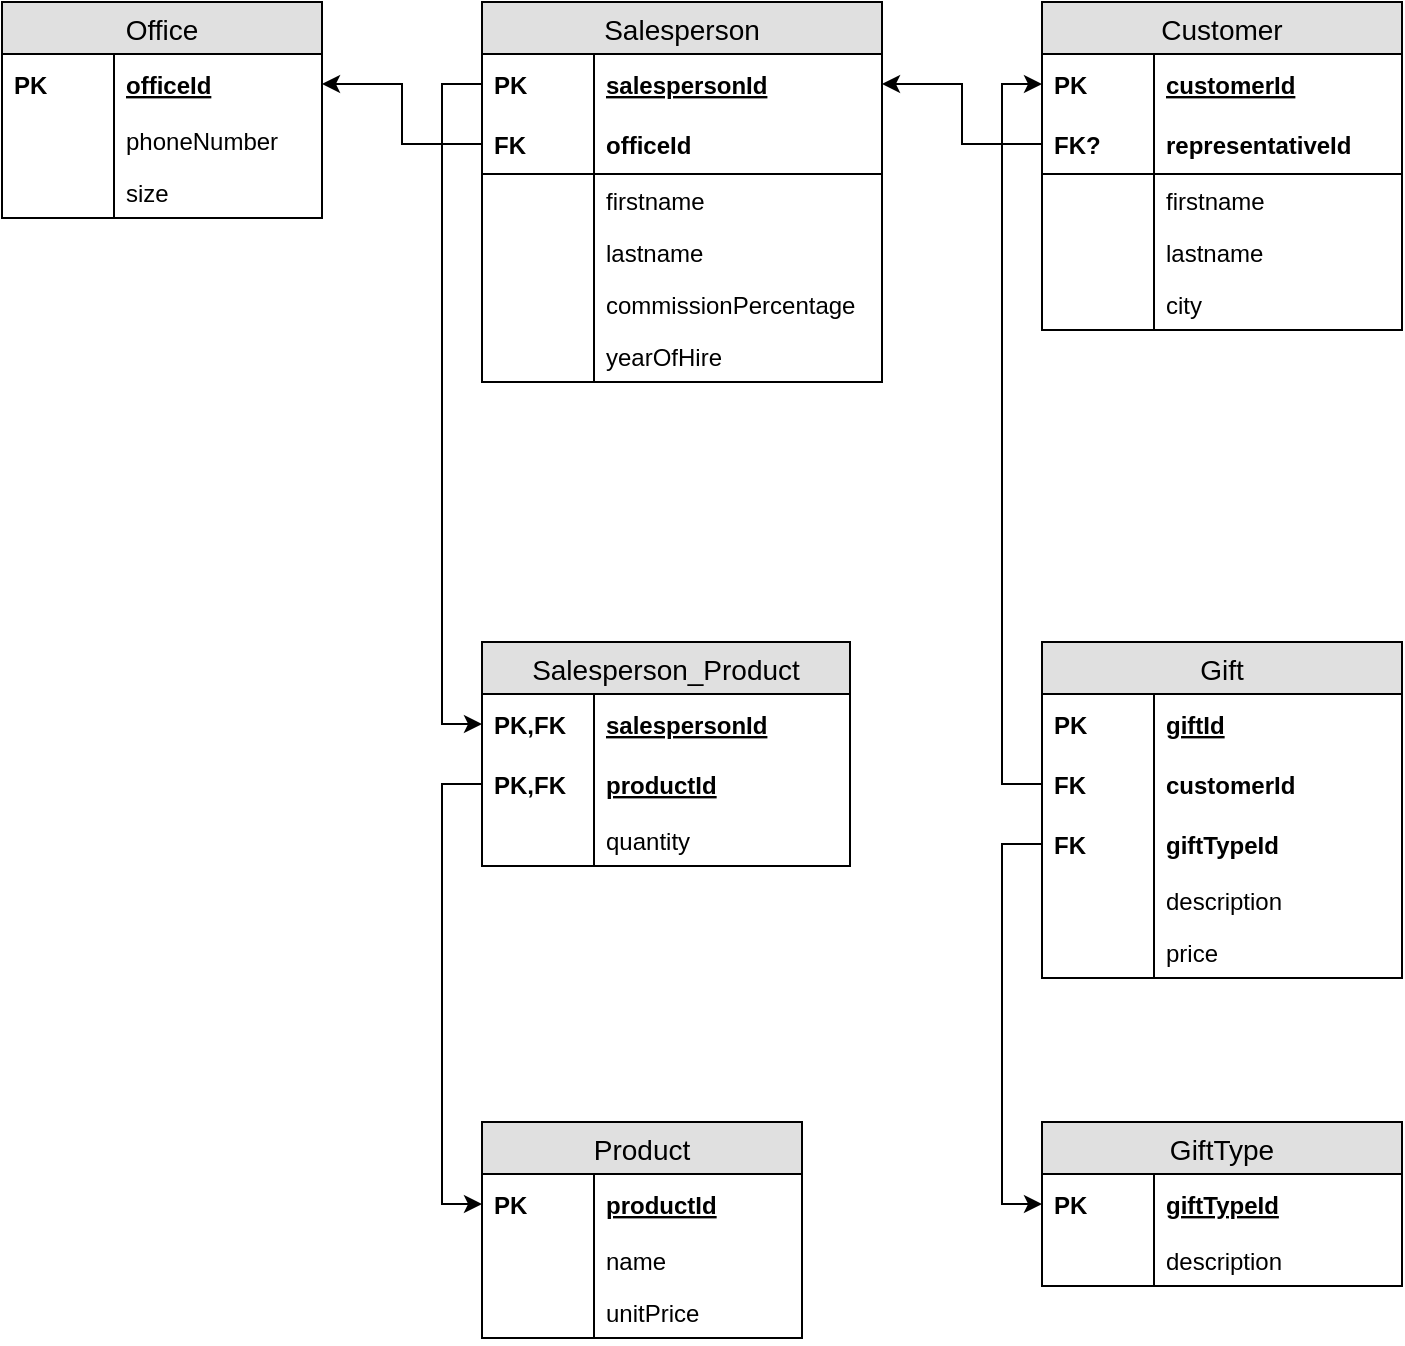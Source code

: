 <mxfile version="12.1.0" type="device" pages="1"><diagram id="kjhp-GHwZPF8ZIJaFsvX" name="Page-1"><mxGraphModel dx="813" dy="597" grid="1" gridSize="10" guides="1" tooltips="1" connect="1" arrows="1" fold="1" page="1" pageScale="1" pageWidth="850" pageHeight="1100" math="0" shadow="0"><root><mxCell id="0"/><mxCell id="1" parent="0"/><mxCell id="-8UnaZ2gPgAzsISoR1iw-1" value="Office" style="swimlane;fontStyle=0;childLayout=stackLayout;horizontal=1;startSize=26;fillColor=#e0e0e0;horizontalStack=0;resizeParent=1;resizeParentMax=0;resizeLast=0;collapsible=1;marginBottom=0;swimlaneFillColor=#ffffff;align=center;fontSize=14;" parent="1" vertex="1"><mxGeometry x="80" y="80" width="160" height="108" as="geometry"/></mxCell><mxCell id="-8UnaZ2gPgAzsISoR1iw-2" value="officeId" style="shape=partialRectangle;top=0;left=0;right=0;bottom=0;align=left;verticalAlign=middle;fillColor=none;spacingLeft=60;spacingRight=4;overflow=hidden;rotatable=0;points=[[0,0.5],[1,0.5]];portConstraint=eastwest;dropTarget=0;fontStyle=5;fontSize=12;" parent="-8UnaZ2gPgAzsISoR1iw-1" vertex="1"><mxGeometry y="26" width="160" height="30" as="geometry"/></mxCell><mxCell id="-8UnaZ2gPgAzsISoR1iw-3" value="PK" style="shape=partialRectangle;fontStyle=1;top=0;left=0;bottom=0;fillColor=none;align=left;verticalAlign=middle;spacingLeft=4;spacingRight=4;overflow=hidden;rotatable=0;points=[];portConstraint=eastwest;part=1;fontSize=12;" parent="-8UnaZ2gPgAzsISoR1iw-2" vertex="1" connectable="0"><mxGeometry width="56" height="30" as="geometry"/></mxCell><mxCell id="-8UnaZ2gPgAzsISoR1iw-6" value="phoneNumber" style="shape=partialRectangle;top=0;left=0;right=0;bottom=0;align=left;verticalAlign=top;fillColor=none;spacingLeft=60;spacingRight=4;overflow=hidden;rotatable=0;points=[[0,0.5],[1,0.5]];portConstraint=eastwest;dropTarget=0;fontSize=12;" parent="-8UnaZ2gPgAzsISoR1iw-1" vertex="1"><mxGeometry y="56" width="160" height="26" as="geometry"/></mxCell><mxCell id="-8UnaZ2gPgAzsISoR1iw-7" value="" style="shape=partialRectangle;top=0;left=0;bottom=0;fillColor=none;align=left;verticalAlign=top;spacingLeft=4;spacingRight=4;overflow=hidden;rotatable=0;points=[];portConstraint=eastwest;part=1;fontSize=12;" parent="-8UnaZ2gPgAzsISoR1iw-6" vertex="1" connectable="0"><mxGeometry width="56" height="26" as="geometry"/></mxCell><mxCell id="-8UnaZ2gPgAzsISoR1iw-8" value="size" style="shape=partialRectangle;top=0;left=0;right=0;bottom=0;align=left;verticalAlign=top;fillColor=none;spacingLeft=60;spacingRight=4;overflow=hidden;rotatable=0;points=[[0,0.5],[1,0.5]];portConstraint=eastwest;dropTarget=0;fontSize=12;" parent="-8UnaZ2gPgAzsISoR1iw-1" vertex="1"><mxGeometry y="82" width="160" height="26" as="geometry"/></mxCell><mxCell id="-8UnaZ2gPgAzsISoR1iw-9" value="" style="shape=partialRectangle;top=0;left=0;bottom=0;fillColor=none;align=left;verticalAlign=top;spacingLeft=4;spacingRight=4;overflow=hidden;rotatable=0;points=[];portConstraint=eastwest;part=1;fontSize=12;" parent="-8UnaZ2gPgAzsISoR1iw-8" vertex="1" connectable="0"><mxGeometry width="56" height="26" as="geometry"/></mxCell><mxCell id="-8UnaZ2gPgAzsISoR1iw-17" value="Salesperson" style="swimlane;fontStyle=0;childLayout=stackLayout;horizontal=1;startSize=26;fillColor=#e0e0e0;horizontalStack=0;resizeParent=1;resizeParentMax=0;resizeLast=0;collapsible=1;marginBottom=0;swimlaneFillColor=#ffffff;align=center;fontSize=14;" parent="1" vertex="1"><mxGeometry x="320" y="80" width="200" height="190" as="geometry"/></mxCell><mxCell id="-8UnaZ2gPgAzsISoR1iw-18" value="salespersonId" style="shape=partialRectangle;top=0;left=0;right=0;bottom=0;align=left;verticalAlign=middle;fillColor=none;spacingLeft=60;spacingRight=4;overflow=hidden;rotatable=0;points=[[0,0.5],[1,0.5]];portConstraint=eastwest;dropTarget=0;fontStyle=5;fontSize=12;" parent="-8UnaZ2gPgAzsISoR1iw-17" vertex="1"><mxGeometry y="26" width="200" height="30" as="geometry"/></mxCell><mxCell id="-8UnaZ2gPgAzsISoR1iw-19" value="PK" style="shape=partialRectangle;fontStyle=1;top=0;left=0;bottom=0;fillColor=none;align=left;verticalAlign=middle;spacingLeft=4;spacingRight=4;overflow=hidden;rotatable=0;points=[];portConstraint=eastwest;part=1;fontSize=12;" parent="-8UnaZ2gPgAzsISoR1iw-18" vertex="1" connectable="0"><mxGeometry width="56" height="30" as="geometry"/></mxCell><mxCell id="-8UnaZ2gPgAzsISoR1iw-20" value="officeId" style="shape=partialRectangle;top=0;left=0;right=0;bottom=1;align=left;verticalAlign=middle;fillColor=none;spacingLeft=60;spacingRight=4;overflow=hidden;rotatable=0;points=[[0,0.5],[1,0.5]];portConstraint=eastwest;dropTarget=0;fontStyle=1;fontSize=12;" parent="-8UnaZ2gPgAzsISoR1iw-17" vertex="1"><mxGeometry y="56" width="200" height="30" as="geometry"/></mxCell><mxCell id="-8UnaZ2gPgAzsISoR1iw-21" value="FK" style="shape=partialRectangle;fontStyle=1;top=0;left=0;bottom=0;fillColor=none;align=left;verticalAlign=middle;spacingLeft=4;spacingRight=4;overflow=hidden;rotatable=0;points=[];portConstraint=eastwest;part=1;fontSize=12;" parent="-8UnaZ2gPgAzsISoR1iw-20" vertex="1" connectable="0"><mxGeometry width="56" height="30" as="geometry"/></mxCell><mxCell id="-8UnaZ2gPgAzsISoR1iw-22" value="firstname" style="shape=partialRectangle;top=0;left=0;right=0;bottom=0;align=left;verticalAlign=top;fillColor=none;spacingLeft=60;spacingRight=4;overflow=hidden;rotatable=0;points=[[0,0.5],[1,0.5]];portConstraint=eastwest;dropTarget=0;fontSize=12;" parent="-8UnaZ2gPgAzsISoR1iw-17" vertex="1"><mxGeometry y="86" width="200" height="26" as="geometry"/></mxCell><mxCell id="-8UnaZ2gPgAzsISoR1iw-23" value="" style="shape=partialRectangle;top=0;left=0;bottom=0;fillColor=none;align=left;verticalAlign=top;spacingLeft=4;spacingRight=4;overflow=hidden;rotatable=0;points=[];portConstraint=eastwest;part=1;fontSize=12;" parent="-8UnaZ2gPgAzsISoR1iw-22" vertex="1" connectable="0"><mxGeometry width="56" height="26" as="geometry"/></mxCell><mxCell id="-8UnaZ2gPgAzsISoR1iw-25" value="lastname" style="shape=partialRectangle;top=0;left=0;right=0;bottom=0;align=left;verticalAlign=top;fillColor=none;spacingLeft=60;spacingRight=4;overflow=hidden;rotatable=0;points=[[0,0.5],[1,0.5]];portConstraint=eastwest;dropTarget=0;fontSize=12;" parent="-8UnaZ2gPgAzsISoR1iw-17" vertex="1"><mxGeometry y="112" width="200" height="26" as="geometry"/></mxCell><mxCell id="-8UnaZ2gPgAzsISoR1iw-26" value="" style="shape=partialRectangle;top=0;left=0;bottom=0;fillColor=none;align=left;verticalAlign=top;spacingLeft=4;spacingRight=4;overflow=hidden;rotatable=0;points=[];portConstraint=eastwest;part=1;fontSize=12;" parent="-8UnaZ2gPgAzsISoR1iw-25" vertex="1" connectable="0"><mxGeometry width="56" height="26" as="geometry"/></mxCell><mxCell id="-8UnaZ2gPgAzsISoR1iw-27" value="commissionPercentage" style="shape=partialRectangle;top=0;left=0;right=0;bottom=0;align=left;verticalAlign=top;fillColor=none;spacingLeft=60;spacingRight=4;overflow=hidden;rotatable=0;points=[[0,0.5],[1,0.5]];portConstraint=eastwest;dropTarget=0;fontSize=12;" parent="-8UnaZ2gPgAzsISoR1iw-17" vertex="1"><mxGeometry y="138" width="200" height="26" as="geometry"/></mxCell><mxCell id="-8UnaZ2gPgAzsISoR1iw-28" value="" style="shape=partialRectangle;top=0;left=0;bottom=0;fillColor=none;align=left;verticalAlign=top;spacingLeft=4;spacingRight=4;overflow=hidden;rotatable=0;points=[];portConstraint=eastwest;part=1;fontSize=12;" parent="-8UnaZ2gPgAzsISoR1iw-27" vertex="1" connectable="0"><mxGeometry width="56" height="26" as="geometry"/></mxCell><mxCell id="-8UnaZ2gPgAzsISoR1iw-29" value="yearOfHire" style="shape=partialRectangle;top=0;left=0;right=0;bottom=0;align=left;verticalAlign=top;fillColor=none;spacingLeft=60;spacingRight=4;overflow=hidden;rotatable=0;points=[[0,0.5],[1,0.5]];portConstraint=eastwest;dropTarget=0;fontSize=12;" parent="-8UnaZ2gPgAzsISoR1iw-17" vertex="1"><mxGeometry y="164" width="200" height="26" as="geometry"/></mxCell><mxCell id="-8UnaZ2gPgAzsISoR1iw-30" value="" style="shape=partialRectangle;top=0;left=0;bottom=0;fillColor=none;align=left;verticalAlign=top;spacingLeft=4;spacingRight=4;overflow=hidden;rotatable=0;points=[];portConstraint=eastwest;part=1;fontSize=12;" parent="-8UnaZ2gPgAzsISoR1iw-29" vertex="1" connectable="0"><mxGeometry width="56" height="26" as="geometry"/></mxCell><mxCell id="-8UnaZ2gPgAzsISoR1iw-24" style="edgeStyle=orthogonalEdgeStyle;rounded=0;orthogonalLoop=1;jettySize=auto;html=1;exitX=0;exitY=0.5;exitDx=0;exitDy=0;entryX=1;entryY=0.5;entryDx=0;entryDy=0;endFill=1;endArrow=classic;startArrow=none;startFill=0;" parent="1" source="-8UnaZ2gPgAzsISoR1iw-20" target="-8UnaZ2gPgAzsISoR1iw-2" edge="1"><mxGeometry relative="1" as="geometry"/></mxCell><mxCell id="-8UnaZ2gPgAzsISoR1iw-31" value="Customer" style="swimlane;fontStyle=0;childLayout=stackLayout;horizontal=1;startSize=26;fillColor=#e0e0e0;horizontalStack=0;resizeParent=1;resizeParentMax=0;resizeLast=0;collapsible=1;marginBottom=0;swimlaneFillColor=#ffffff;align=center;fontSize=14;" parent="1" vertex="1"><mxGeometry x="600" y="80" width="180" height="164" as="geometry"/></mxCell><mxCell id="-8UnaZ2gPgAzsISoR1iw-32" value="customerId" style="shape=partialRectangle;top=0;left=0;right=0;bottom=0;align=left;verticalAlign=middle;fillColor=none;spacingLeft=60;spacingRight=4;overflow=hidden;rotatable=0;points=[[0,0.5],[1,0.5]];portConstraint=eastwest;dropTarget=0;fontStyle=5;fontSize=12;" parent="-8UnaZ2gPgAzsISoR1iw-31" vertex="1"><mxGeometry y="26" width="180" height="30" as="geometry"/></mxCell><mxCell id="-8UnaZ2gPgAzsISoR1iw-33" value="PK" style="shape=partialRectangle;fontStyle=1;top=0;left=0;bottom=0;fillColor=none;align=left;verticalAlign=middle;spacingLeft=4;spacingRight=4;overflow=hidden;rotatable=0;points=[];portConstraint=eastwest;part=1;fontSize=12;" parent="-8UnaZ2gPgAzsISoR1iw-32" vertex="1" connectable="0"><mxGeometry width="56" height="30" as="geometry"/></mxCell><mxCell id="-8UnaZ2gPgAzsISoR1iw-34" value="representativeId" style="shape=partialRectangle;top=0;left=0;right=0;bottom=1;align=left;verticalAlign=middle;fillColor=none;spacingLeft=60;spacingRight=4;overflow=hidden;rotatable=0;points=[[0,0.5],[1,0.5]];portConstraint=eastwest;dropTarget=0;fontStyle=1;fontSize=12;" parent="-8UnaZ2gPgAzsISoR1iw-31" vertex="1"><mxGeometry y="56" width="180" height="30" as="geometry"/></mxCell><mxCell id="-8UnaZ2gPgAzsISoR1iw-35" value="FK?" style="shape=partialRectangle;fontStyle=1;top=0;left=0;bottom=0;fillColor=none;align=left;verticalAlign=middle;spacingLeft=4;spacingRight=4;overflow=hidden;rotatable=0;points=[];portConstraint=eastwest;part=1;fontSize=12;" parent="-8UnaZ2gPgAzsISoR1iw-34" vertex="1" connectable="0"><mxGeometry width="56" height="30" as="geometry"/></mxCell><mxCell id="-8UnaZ2gPgAzsISoR1iw-36" value="firstname" style="shape=partialRectangle;top=0;left=0;right=0;bottom=0;align=left;verticalAlign=top;fillColor=none;spacingLeft=60;spacingRight=4;overflow=hidden;rotatable=0;points=[[0,0.5],[1,0.5]];portConstraint=eastwest;dropTarget=0;fontSize=12;" parent="-8UnaZ2gPgAzsISoR1iw-31" vertex="1"><mxGeometry y="86" width="180" height="26" as="geometry"/></mxCell><mxCell id="-8UnaZ2gPgAzsISoR1iw-37" value="" style="shape=partialRectangle;top=0;left=0;bottom=0;fillColor=none;align=left;verticalAlign=top;spacingLeft=4;spacingRight=4;overflow=hidden;rotatable=0;points=[];portConstraint=eastwest;part=1;fontSize=12;" parent="-8UnaZ2gPgAzsISoR1iw-36" vertex="1" connectable="0"><mxGeometry width="56" height="26" as="geometry"/></mxCell><mxCell id="-8UnaZ2gPgAzsISoR1iw-38" value="lastname" style="shape=partialRectangle;top=0;left=0;right=0;bottom=0;align=left;verticalAlign=top;fillColor=none;spacingLeft=60;spacingRight=4;overflow=hidden;rotatable=0;points=[[0,0.5],[1,0.5]];portConstraint=eastwest;dropTarget=0;fontSize=12;" parent="-8UnaZ2gPgAzsISoR1iw-31" vertex="1"><mxGeometry y="112" width="180" height="26" as="geometry"/></mxCell><mxCell id="-8UnaZ2gPgAzsISoR1iw-39" value="" style="shape=partialRectangle;top=0;left=0;bottom=0;fillColor=none;align=left;verticalAlign=top;spacingLeft=4;spacingRight=4;overflow=hidden;rotatable=0;points=[];portConstraint=eastwest;part=1;fontSize=12;" parent="-8UnaZ2gPgAzsISoR1iw-38" vertex="1" connectable="0"><mxGeometry width="56" height="26" as="geometry"/></mxCell><mxCell id="-8UnaZ2gPgAzsISoR1iw-40" value="city" style="shape=partialRectangle;top=0;left=0;right=0;bottom=0;align=left;verticalAlign=top;fillColor=none;spacingLeft=60;spacingRight=4;overflow=hidden;rotatable=0;points=[[0,0.5],[1,0.5]];portConstraint=eastwest;dropTarget=0;fontSize=12;" parent="-8UnaZ2gPgAzsISoR1iw-31" vertex="1"><mxGeometry y="138" width="180" height="26" as="geometry"/></mxCell><mxCell id="-8UnaZ2gPgAzsISoR1iw-41" value="" style="shape=partialRectangle;top=0;left=0;bottom=0;fillColor=none;align=left;verticalAlign=top;spacingLeft=4;spacingRight=4;overflow=hidden;rotatable=0;points=[];portConstraint=eastwest;part=1;fontSize=12;" parent="-8UnaZ2gPgAzsISoR1iw-40" vertex="1" connectable="0"><mxGeometry width="56" height="26" as="geometry"/></mxCell><mxCell id="-8UnaZ2gPgAzsISoR1iw-44" style="edgeStyle=orthogonalEdgeStyle;rounded=0;orthogonalLoop=1;jettySize=auto;html=1;exitX=0;exitY=0.5;exitDx=0;exitDy=0;entryX=1;entryY=0.5;entryDx=0;entryDy=0;endFill=1;endArrow=classic;" parent="1" source="-8UnaZ2gPgAzsISoR1iw-34" target="-8UnaZ2gPgAzsISoR1iw-18" edge="1"><mxGeometry relative="1" as="geometry"><Array as="points"><mxPoint x="560" y="151"/><mxPoint x="560" y="121"/></Array></mxGeometry></mxCell><mxCell id="-8UnaZ2gPgAzsISoR1iw-45" value="Product" style="swimlane;fontStyle=0;childLayout=stackLayout;horizontal=1;startSize=26;fillColor=#e0e0e0;horizontalStack=0;resizeParent=1;resizeParentMax=0;resizeLast=0;collapsible=1;marginBottom=0;swimlaneFillColor=#ffffff;align=center;fontSize=14;" parent="1" vertex="1"><mxGeometry x="320" y="640" width="160" height="108" as="geometry"/></mxCell><mxCell id="-8UnaZ2gPgAzsISoR1iw-46" value="productId" style="shape=partialRectangle;top=0;left=0;right=0;bottom=0;align=left;verticalAlign=middle;fillColor=none;spacingLeft=60;spacingRight=4;overflow=hidden;rotatable=0;points=[[0,0.5],[1,0.5]];portConstraint=eastwest;dropTarget=0;fontStyle=5;fontSize=12;" parent="-8UnaZ2gPgAzsISoR1iw-45" vertex="1"><mxGeometry y="26" width="160" height="30" as="geometry"/></mxCell><mxCell id="-8UnaZ2gPgAzsISoR1iw-47" value="PK" style="shape=partialRectangle;fontStyle=1;top=0;left=0;bottom=0;fillColor=none;align=left;verticalAlign=middle;spacingLeft=4;spacingRight=4;overflow=hidden;rotatable=0;points=[];portConstraint=eastwest;part=1;fontSize=12;" parent="-8UnaZ2gPgAzsISoR1iw-46" vertex="1" connectable="0"><mxGeometry width="56" height="30" as="geometry"/></mxCell><mxCell id="-8UnaZ2gPgAzsISoR1iw-48" value="name" style="shape=partialRectangle;top=0;left=0;right=0;bottom=0;align=left;verticalAlign=top;fillColor=none;spacingLeft=60;spacingRight=4;overflow=hidden;rotatable=0;points=[[0,0.5],[1,0.5]];portConstraint=eastwest;dropTarget=0;fontSize=12;" parent="-8UnaZ2gPgAzsISoR1iw-45" vertex="1"><mxGeometry y="56" width="160" height="26" as="geometry"/></mxCell><mxCell id="-8UnaZ2gPgAzsISoR1iw-49" value="" style="shape=partialRectangle;top=0;left=0;bottom=0;fillColor=none;align=left;verticalAlign=top;spacingLeft=4;spacingRight=4;overflow=hidden;rotatable=0;points=[];portConstraint=eastwest;part=1;fontSize=12;" parent="-8UnaZ2gPgAzsISoR1iw-48" vertex="1" connectable="0"><mxGeometry width="56" height="26" as="geometry"/></mxCell><mxCell id="-8UnaZ2gPgAzsISoR1iw-50" value="unitPrice" style="shape=partialRectangle;top=0;left=0;right=0;bottom=0;align=left;verticalAlign=top;fillColor=none;spacingLeft=60;spacingRight=4;overflow=hidden;rotatable=0;points=[[0,0.5],[1,0.5]];portConstraint=eastwest;dropTarget=0;fontSize=12;" parent="-8UnaZ2gPgAzsISoR1iw-45" vertex="1"><mxGeometry y="82" width="160" height="26" as="geometry"/></mxCell><mxCell id="-8UnaZ2gPgAzsISoR1iw-51" value="" style="shape=partialRectangle;top=0;left=0;bottom=0;fillColor=none;align=left;verticalAlign=top;spacingLeft=4;spacingRight=4;overflow=hidden;rotatable=0;points=[];portConstraint=eastwest;part=1;fontSize=12;" parent="-8UnaZ2gPgAzsISoR1iw-50" vertex="1" connectable="0"><mxGeometry width="56" height="26" as="geometry"/></mxCell><mxCell id="-8UnaZ2gPgAzsISoR1iw-52" value="Salesperson_Product" style="swimlane;fontStyle=0;childLayout=stackLayout;horizontal=1;startSize=26;fillColor=#e0e0e0;horizontalStack=0;resizeParent=1;resizeParentMax=0;resizeLast=0;collapsible=1;marginBottom=0;swimlaneFillColor=#ffffff;align=center;fontSize=14;" parent="1" vertex="1"><mxGeometry x="320" y="400" width="184" height="112" as="geometry"/></mxCell><mxCell id="-8UnaZ2gPgAzsISoR1iw-53" value="salespersonId" style="shape=partialRectangle;top=0;left=0;right=0;bottom=0;align=left;verticalAlign=middle;fillColor=none;spacingLeft=60;spacingRight=4;overflow=hidden;rotatable=0;points=[[0,0.5],[1,0.5]];portConstraint=eastwest;dropTarget=0;fontStyle=5;fontSize=12;" parent="-8UnaZ2gPgAzsISoR1iw-52" vertex="1"><mxGeometry y="26" width="184" height="30" as="geometry"/></mxCell><mxCell id="-8UnaZ2gPgAzsISoR1iw-54" value="PK,FK" style="shape=partialRectangle;fontStyle=1;top=0;left=0;bottom=0;fillColor=none;align=left;verticalAlign=middle;spacingLeft=4;spacingRight=4;overflow=hidden;rotatable=0;points=[];portConstraint=eastwest;part=1;fontSize=12;" parent="-8UnaZ2gPgAzsISoR1iw-53" vertex="1" connectable="0"><mxGeometry width="56" height="30" as="geometry"/></mxCell><mxCell id="-8UnaZ2gPgAzsISoR1iw-55" value="productId" style="shape=partialRectangle;top=0;left=0;right=0;bottom=1;align=left;verticalAlign=middle;fillColor=none;spacingLeft=60;spacingRight=4;overflow=hidden;rotatable=0;points=[[0,0.5],[1,0.5]];portConstraint=eastwest;dropTarget=0;fontStyle=5;fontSize=12;strokeColor=none;" parent="-8UnaZ2gPgAzsISoR1iw-52" vertex="1"><mxGeometry y="56" width="184" height="30" as="geometry"/></mxCell><mxCell id="-8UnaZ2gPgAzsISoR1iw-56" value="PK,FK" style="shape=partialRectangle;fontStyle=1;top=0;left=0;bottom=0;fillColor=none;align=left;verticalAlign=middle;spacingLeft=4;spacingRight=4;overflow=hidden;rotatable=0;points=[];portConstraint=eastwest;part=1;fontSize=12;" parent="-8UnaZ2gPgAzsISoR1iw-55" vertex="1" connectable="0"><mxGeometry width="56" height="30" as="geometry"/></mxCell><mxCell id="-8UnaZ2gPgAzsISoR1iw-57" value="quantity" style="shape=partialRectangle;top=0;left=0;right=0;bottom=0;align=left;verticalAlign=top;fillColor=none;spacingLeft=60;spacingRight=4;overflow=hidden;rotatable=0;points=[[0,0.5],[1,0.5]];portConstraint=eastwest;dropTarget=0;fontSize=12;" parent="-8UnaZ2gPgAzsISoR1iw-52" vertex="1"><mxGeometry y="86" width="184" height="26" as="geometry"/></mxCell><mxCell id="-8UnaZ2gPgAzsISoR1iw-58" value="" style="shape=partialRectangle;top=0;left=0;bottom=0;fillColor=none;align=left;verticalAlign=top;spacingLeft=4;spacingRight=4;overflow=hidden;rotatable=0;points=[];portConstraint=eastwest;part=1;fontSize=12;" parent="-8UnaZ2gPgAzsISoR1iw-57" vertex="1" connectable="0"><mxGeometry width="56" height="26" as="geometry"/></mxCell><mxCell id="-8UnaZ2gPgAzsISoR1iw-65" style="edgeStyle=orthogonalEdgeStyle;rounded=0;orthogonalLoop=1;jettySize=auto;html=1;exitX=0;exitY=0.5;exitDx=0;exitDy=0;entryX=0;entryY=0.5;entryDx=0;entryDy=0;endArrow=classic;endFill=1;startArrow=none;startFill=0;" parent="1" source="-8UnaZ2gPgAzsISoR1iw-55" target="-8UnaZ2gPgAzsISoR1iw-46" edge="1"><mxGeometry relative="1" as="geometry"/></mxCell><mxCell id="-8UnaZ2gPgAzsISoR1iw-66" style="edgeStyle=orthogonalEdgeStyle;rounded=0;orthogonalLoop=1;jettySize=auto;html=1;exitX=0;exitY=0.5;exitDx=0;exitDy=0;entryX=0;entryY=0.5;entryDx=0;entryDy=0;endArrow=none;endFill=0;startArrow=classic;startFill=1;" parent="1" source="-8UnaZ2gPgAzsISoR1iw-53" target="-8UnaZ2gPgAzsISoR1iw-18" edge="1"><mxGeometry relative="1" as="geometry"/></mxCell><mxCell id="-8UnaZ2gPgAzsISoR1iw-67" value="Gift" style="swimlane;fontStyle=0;childLayout=stackLayout;horizontal=1;startSize=26;fillColor=#e0e0e0;horizontalStack=0;resizeParent=1;resizeParentMax=0;resizeLast=0;collapsible=1;marginBottom=0;swimlaneFillColor=#ffffff;align=center;fontSize=14;" parent="1" vertex="1"><mxGeometry x="600" y="400" width="180" height="168" as="geometry"/></mxCell><mxCell id="-8UnaZ2gPgAzsISoR1iw-68" value="giftId" style="shape=partialRectangle;top=0;left=0;right=0;bottom=0;align=left;verticalAlign=middle;fillColor=none;spacingLeft=60;spacingRight=4;overflow=hidden;rotatable=0;points=[[0,0.5],[1,0.5]];portConstraint=eastwest;dropTarget=0;fontStyle=5;fontSize=12;strokeColor=#000000;" parent="-8UnaZ2gPgAzsISoR1iw-67" vertex="1"><mxGeometry y="26" width="180" height="30" as="geometry"/></mxCell><mxCell id="-8UnaZ2gPgAzsISoR1iw-69" value="PK" style="shape=partialRectangle;fontStyle=1;top=0;left=0;bottom=0;fillColor=none;align=left;verticalAlign=middle;spacingLeft=4;spacingRight=4;overflow=hidden;rotatable=0;points=[];portConstraint=eastwest;part=1;fontSize=12;" parent="-8UnaZ2gPgAzsISoR1iw-68" vertex="1" connectable="0"><mxGeometry width="56" height="30" as="geometry"/></mxCell><mxCell id="-8UnaZ2gPgAzsISoR1iw-70" value="customerId" style="shape=partialRectangle;top=0;left=0;right=0;bottom=1;align=left;verticalAlign=middle;fillColor=none;spacingLeft=60;spacingRight=4;overflow=hidden;rotatable=0;points=[[0,0.5],[1,0.5]];portConstraint=eastwest;dropTarget=0;fontStyle=1;fontSize=12;strokeColor=none;" parent="-8UnaZ2gPgAzsISoR1iw-67" vertex="1"><mxGeometry y="56" width="180" height="30" as="geometry"/></mxCell><mxCell id="-8UnaZ2gPgAzsISoR1iw-71" value="FK" style="shape=partialRectangle;fontStyle=1;top=0;left=0;bottom=0;fillColor=none;align=left;verticalAlign=middle;spacingLeft=4;spacingRight=4;overflow=hidden;rotatable=0;points=[];portConstraint=eastwest;part=1;fontSize=12;" parent="-8UnaZ2gPgAzsISoR1iw-70" vertex="1" connectable="0"><mxGeometry width="56" height="30" as="geometry"/></mxCell><mxCell id="-8UnaZ2gPgAzsISoR1iw-78" value="giftTypeId" style="shape=partialRectangle;top=0;left=0;right=0;bottom=1;align=left;verticalAlign=middle;fillColor=none;spacingLeft=60;spacingRight=4;overflow=hidden;rotatable=0;points=[[0,0.5],[1,0.5]];portConstraint=eastwest;dropTarget=0;fontStyle=1;fontSize=12;strokeColor=none;" parent="-8UnaZ2gPgAzsISoR1iw-67" vertex="1"><mxGeometry y="86" width="180" height="30" as="geometry"/></mxCell><mxCell id="-8UnaZ2gPgAzsISoR1iw-79" value="FK" style="shape=partialRectangle;fontStyle=1;top=0;left=0;bottom=0;fillColor=none;align=left;verticalAlign=middle;spacingLeft=4;spacingRight=4;overflow=hidden;rotatable=0;points=[];portConstraint=eastwest;part=1;fontSize=12;" parent="-8UnaZ2gPgAzsISoR1iw-78" vertex="1" connectable="0"><mxGeometry width="56" height="30" as="geometry"/></mxCell><mxCell id="-8UnaZ2gPgAzsISoR1iw-72" value="description" style="shape=partialRectangle;top=0;left=0;right=0;bottom=0;align=left;verticalAlign=top;fillColor=none;spacingLeft=60;spacingRight=4;overflow=hidden;rotatable=0;points=[[0,0.5],[1,0.5]];portConstraint=eastwest;dropTarget=0;fontSize=12;" parent="-8UnaZ2gPgAzsISoR1iw-67" vertex="1"><mxGeometry y="116" width="180" height="26" as="geometry"/></mxCell><mxCell id="-8UnaZ2gPgAzsISoR1iw-73" value="" style="shape=partialRectangle;top=0;left=0;bottom=0;fillColor=none;align=left;verticalAlign=top;spacingLeft=4;spacingRight=4;overflow=hidden;rotatable=0;points=[];portConstraint=eastwest;part=1;fontSize=12;" parent="-8UnaZ2gPgAzsISoR1iw-72" vertex="1" connectable="0"><mxGeometry width="56" height="26" as="geometry"/></mxCell><mxCell id="-8UnaZ2gPgAzsISoR1iw-74" value="price" style="shape=partialRectangle;top=0;left=0;right=0;bottom=0;align=left;verticalAlign=top;fillColor=none;spacingLeft=60;spacingRight=4;overflow=hidden;rotatable=0;points=[[0,0.5],[1,0.5]];portConstraint=eastwest;dropTarget=0;fontSize=12;" parent="-8UnaZ2gPgAzsISoR1iw-67" vertex="1"><mxGeometry y="142" width="180" height="26" as="geometry"/></mxCell><mxCell id="-8UnaZ2gPgAzsISoR1iw-75" value="" style="shape=partialRectangle;top=0;left=0;bottom=0;fillColor=none;align=left;verticalAlign=top;spacingLeft=4;spacingRight=4;overflow=hidden;rotatable=0;points=[];portConstraint=eastwest;part=1;fontSize=12;" parent="-8UnaZ2gPgAzsISoR1iw-74" vertex="1" connectable="0"><mxGeometry width="56" height="26" as="geometry"/></mxCell><mxCell id="-8UnaZ2gPgAzsISoR1iw-80" style="edgeStyle=orthogonalEdgeStyle;rounded=0;orthogonalLoop=1;jettySize=auto;html=1;exitX=0;exitY=0.5;exitDx=0;exitDy=0;entryX=0;entryY=0.5;entryDx=0;entryDy=0;endArrow=classic;endFill=1;" parent="1" source="-8UnaZ2gPgAzsISoR1iw-70" target="-8UnaZ2gPgAzsISoR1iw-32" edge="1"><mxGeometry relative="1" as="geometry"/></mxCell><mxCell id="-8UnaZ2gPgAzsISoR1iw-81" value="GiftType" style="swimlane;fontStyle=0;childLayout=stackLayout;horizontal=1;startSize=26;fillColor=#e0e0e0;horizontalStack=0;resizeParent=1;resizeParentMax=0;resizeLast=0;collapsible=1;marginBottom=0;swimlaneFillColor=#ffffff;align=center;fontSize=14;" parent="1" vertex="1"><mxGeometry x="600" y="640" width="180" height="82" as="geometry"/></mxCell><mxCell id="-8UnaZ2gPgAzsISoR1iw-82" value="giftTypeId" style="shape=partialRectangle;top=0;left=0;right=0;bottom=0;align=left;verticalAlign=middle;fillColor=none;spacingLeft=60;spacingRight=4;overflow=hidden;rotatable=0;points=[[0,0.5],[1,0.5]];portConstraint=eastwest;dropTarget=0;fontStyle=5;fontSize=12;" parent="-8UnaZ2gPgAzsISoR1iw-81" vertex="1"><mxGeometry y="26" width="180" height="30" as="geometry"/></mxCell><mxCell id="-8UnaZ2gPgAzsISoR1iw-83" value="PK" style="shape=partialRectangle;fontStyle=1;top=0;left=0;bottom=0;fillColor=none;align=left;verticalAlign=middle;spacingLeft=4;spacingRight=4;overflow=hidden;rotatable=0;points=[];portConstraint=eastwest;part=1;fontSize=12;" parent="-8UnaZ2gPgAzsISoR1iw-82" vertex="1" connectable="0"><mxGeometry width="56" height="30" as="geometry"/></mxCell><mxCell id="-8UnaZ2gPgAzsISoR1iw-84" value="description" style="shape=partialRectangle;top=0;left=0;right=0;bottom=0;align=left;verticalAlign=top;fillColor=none;spacingLeft=60;spacingRight=4;overflow=hidden;rotatable=0;points=[[0,0.5],[1,0.5]];portConstraint=eastwest;dropTarget=0;fontSize=12;" parent="-8UnaZ2gPgAzsISoR1iw-81" vertex="1"><mxGeometry y="56" width="180" height="26" as="geometry"/></mxCell><mxCell id="-8UnaZ2gPgAzsISoR1iw-85" value="" style="shape=partialRectangle;top=0;left=0;bottom=0;fillColor=none;align=left;verticalAlign=top;spacingLeft=4;spacingRight=4;overflow=hidden;rotatable=0;points=[];portConstraint=eastwest;part=1;fontSize=12;" parent="-8UnaZ2gPgAzsISoR1iw-84" vertex="1" connectable="0"><mxGeometry width="56" height="26" as="geometry"/></mxCell><mxCell id="-8UnaZ2gPgAzsISoR1iw-88" style="edgeStyle=orthogonalEdgeStyle;rounded=0;orthogonalLoop=1;jettySize=auto;html=1;exitX=0;exitY=0.5;exitDx=0;exitDy=0;entryX=0;entryY=0.5;entryDx=0;entryDy=0;endArrow=classic;endFill=1;startArrow=none;startFill=0;" parent="1" source="-8UnaZ2gPgAzsISoR1iw-78" target="-8UnaZ2gPgAzsISoR1iw-82" edge="1"><mxGeometry relative="1" as="geometry"/></mxCell></root></mxGraphModel></diagram></mxfile>